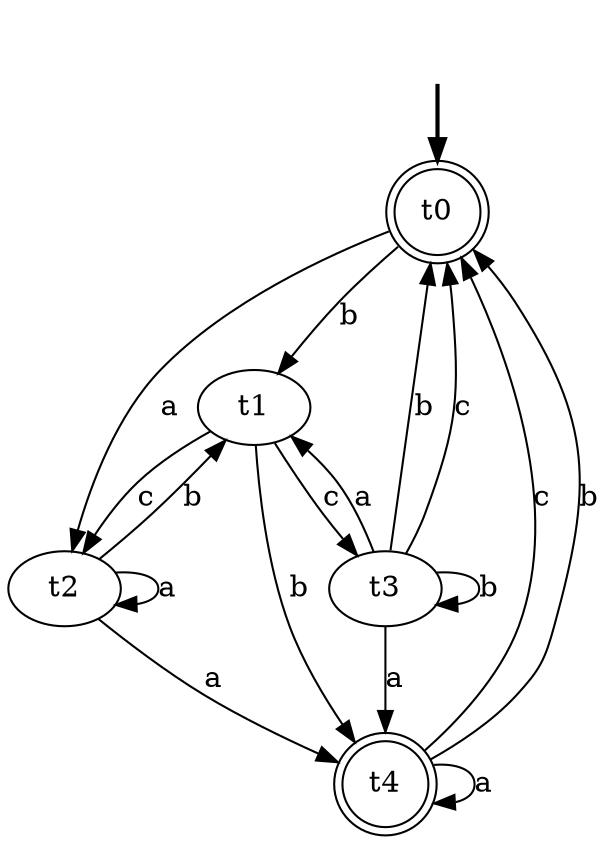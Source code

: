 digraph{
    fake [style=invisible]
    t0 [root=true, shape=doublecircle]

    fake -> t0 [style=bold]

    t1
    t2
    t3
    t4 [shape=doublecircle]


    t0 -> t1 [label="b"]
    t0 -> t2 [label="a"]
    t1 -> t2 [label="c"]
    t1 -> t3 [label="c"]
    t1 -> t4 [label="b"]
    t2 -> t4 [label="a"]
    t2 -> t2 [label="a"]
    t2 -> t1 [label="b"]
    t3 -> t3 [label="b"]
    t3 -> t1 [label="a"]
    t3 -> t4 [label="a"]
    t3 -> t0 [label="b"]
    t3 -> t0 [label="c"]
    t4 -> t0 [label="c"]
    t4 -> t0 [label="b"]
    t4 -> t4 [label="a"]
}